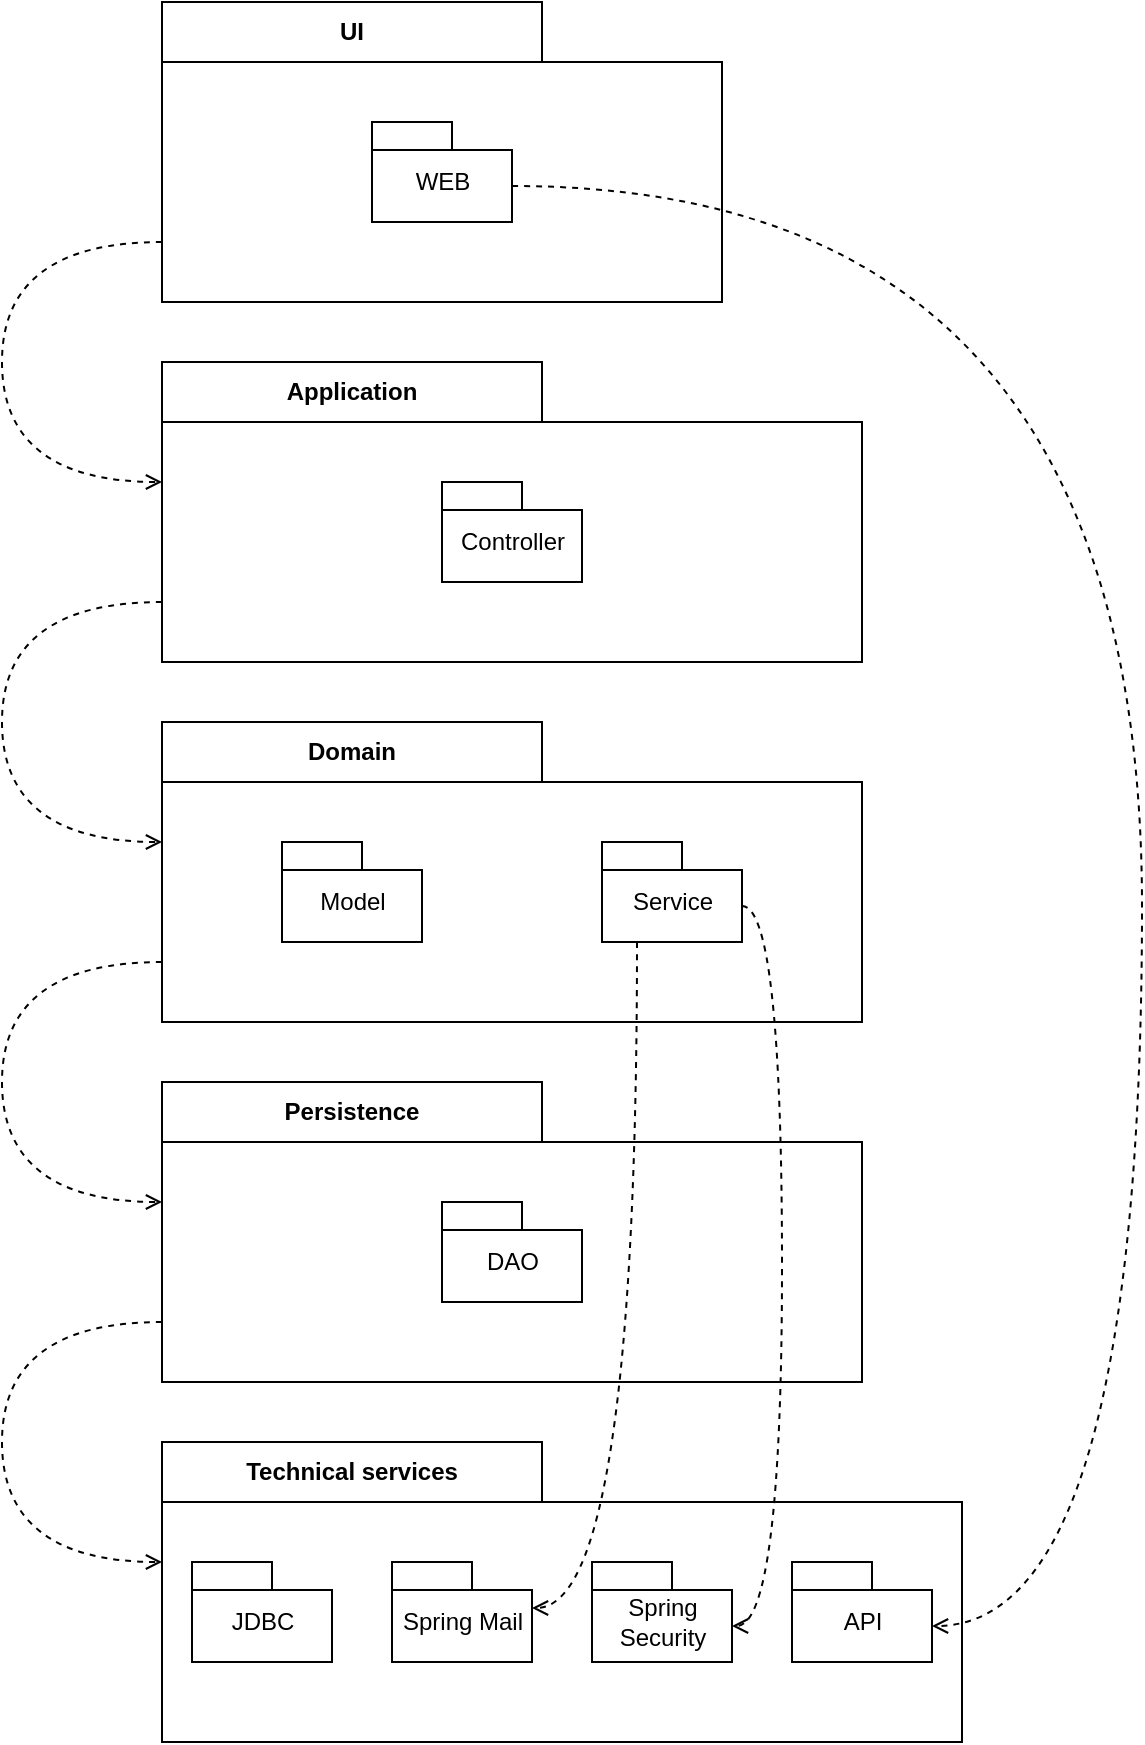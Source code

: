 <mxfile version="20.7.4" type="device"><diagram id="H6SxFCwdySjg2BjlYcR-" name="Pagina-1"><mxGraphModel dx="1147" dy="669" grid="1" gridSize="10" guides="1" tooltips="1" connect="1" arrows="1" fold="1" page="1" pageScale="1" pageWidth="3000" pageHeight="1169" math="0" shadow="0"><root><mxCell id="0"/><mxCell id="1" parent="0"/><mxCell id="VtgKq7E3ENAUNde0yEUg-14" value="" style="shape=folder;fontStyle=1;spacingTop=10;tabWidth=190;tabHeight=30;tabPosition=left;html=1;" vertex="1" parent="1"><mxGeometry x="470" y="880" width="400" height="150" as="geometry"/></mxCell><mxCell id="VtgKq7E3ENAUNde0yEUg-26" style="edgeStyle=orthogonalEdgeStyle;curved=1;orthogonalLoop=1;jettySize=auto;html=1;exitX=0;exitY=0;exitDx=0;exitDy=120;exitPerimeter=0;entryX=0;entryY=0;entryDx=0;entryDy=60;entryPerimeter=0;dashed=1;endArrow=open;endFill=0;" edge="1" parent="1" source="VtgKq7E3ENAUNde0yEUg-20" target="VtgKq7E3ENAUNde0yEUg-14"><mxGeometry relative="1" as="geometry"><Array as="points"><mxPoint x="390" y="820"/><mxPoint x="390" y="940"/></Array></mxGeometry></mxCell><mxCell id="VtgKq7E3ENAUNde0yEUg-20" value="" style="shape=folder;fontStyle=1;spacingTop=10;tabWidth=190;tabHeight=30;tabPosition=left;html=1;" vertex="1" parent="1"><mxGeometry x="470" y="700" width="350" height="150" as="geometry"/></mxCell><mxCell id="VtgKq7E3ENAUNde0yEUg-25" style="edgeStyle=orthogonalEdgeStyle;curved=1;orthogonalLoop=1;jettySize=auto;html=1;exitX=0;exitY=0;exitDx=0;exitDy=120;exitPerimeter=0;entryX=0;entryY=0;entryDx=0;entryDy=60;entryPerimeter=0;dashed=1;endArrow=open;endFill=0;" edge="1" parent="1" source="VtgKq7E3ENAUNde0yEUg-12" target="VtgKq7E3ENAUNde0yEUg-20"><mxGeometry relative="1" as="geometry"><Array as="points"><mxPoint x="390" y="640"/><mxPoint x="390" y="760"/></Array></mxGeometry></mxCell><mxCell id="VtgKq7E3ENAUNde0yEUg-12" value="" style="shape=folder;fontStyle=1;spacingTop=10;tabWidth=190;tabHeight=30;tabPosition=left;html=1;" vertex="1" parent="1"><mxGeometry x="470" y="520" width="350" height="150" as="geometry"/></mxCell><mxCell id="VtgKq7E3ENAUNde0yEUg-22" style="edgeStyle=orthogonalEdgeStyle;orthogonalLoop=1;jettySize=auto;html=1;exitX=0;exitY=0;exitDx=0;exitDy=120;exitPerimeter=0;entryX=0;entryY=0;entryDx=0;entryDy=60;entryPerimeter=0;curved=1;dashed=1;endArrow=open;endFill=0;" edge="1" parent="1" source="VtgKq7E3ENAUNde0yEUg-1" target="VtgKq7E3ENAUNde0yEUg-4"><mxGeometry relative="1" as="geometry"><Array as="points"><mxPoint x="390" y="280"/><mxPoint x="390" y="400"/></Array></mxGeometry></mxCell><mxCell id="VtgKq7E3ENAUNde0yEUg-1" value="" style="shape=folder;fontStyle=1;spacingTop=10;tabWidth=190;tabHeight=30;tabPosition=left;html=1;" vertex="1" parent="1"><mxGeometry x="470" y="160" width="280" height="150" as="geometry"/></mxCell><mxCell id="VtgKq7E3ENAUNde0yEUg-2" value="&lt;b&gt;UI&lt;/b&gt;" style="text;html=1;strokeColor=none;fillColor=none;align=center;verticalAlign=middle;whiteSpace=wrap;rounded=0;" vertex="1" parent="1"><mxGeometry x="470" y="160" width="190" height="30" as="geometry"/></mxCell><mxCell id="VtgKq7E3ENAUNde0yEUg-27" style="edgeStyle=orthogonalEdgeStyle;curved=1;orthogonalLoop=1;jettySize=auto;html=1;exitX=0;exitY=0;exitDx=70;exitDy=32;exitPerimeter=0;entryX=0;entryY=0;entryDx=70;entryDy=32;entryPerimeter=0;dashed=1;endArrow=open;endFill=0;" edge="1" parent="1" source="VtgKq7E3ENAUNde0yEUg-3" target="VtgKq7E3ENAUNde0yEUg-16"><mxGeometry relative="1" as="geometry"><Array as="points"><mxPoint x="960" y="252"/><mxPoint x="960" y="972"/></Array></mxGeometry></mxCell><mxCell id="VtgKq7E3ENAUNde0yEUg-3" value="&lt;span style=&quot;font-weight: normal;&quot;&gt;WEB&lt;/span&gt;" style="shape=folder;fontStyle=1;spacingTop=10;tabWidth=40;tabHeight=14;tabPosition=left;html=1;" vertex="1" parent="1"><mxGeometry x="575" y="220" width="70" height="50" as="geometry"/></mxCell><mxCell id="VtgKq7E3ENAUNde0yEUg-24" style="edgeStyle=orthogonalEdgeStyle;curved=1;orthogonalLoop=1;jettySize=auto;html=1;exitX=0;exitY=0;exitDx=0;exitDy=120;exitPerimeter=0;entryX=0;entryY=0;entryDx=0;entryDy=60;entryPerimeter=0;dashed=1;endArrow=open;endFill=0;" edge="1" parent="1" source="VtgKq7E3ENAUNde0yEUg-4" target="VtgKq7E3ENAUNde0yEUg-12"><mxGeometry relative="1" as="geometry"><Array as="points"><mxPoint x="390" y="460"/><mxPoint x="390" y="580"/></Array></mxGeometry></mxCell><mxCell id="VtgKq7E3ENAUNde0yEUg-4" value="" style="shape=folder;fontStyle=1;spacingTop=10;tabWidth=190;tabHeight=30;tabPosition=left;html=1;" vertex="1" parent="1"><mxGeometry x="470" y="340" width="350" height="150" as="geometry"/></mxCell><mxCell id="VtgKq7E3ENAUNde0yEUg-5" value="&lt;b&gt;Application&lt;/b&gt;" style="text;html=1;strokeColor=none;fillColor=none;align=center;verticalAlign=middle;whiteSpace=wrap;rounded=0;" vertex="1" parent="1"><mxGeometry x="470" y="340" width="190" height="30" as="geometry"/></mxCell><mxCell id="VtgKq7E3ENAUNde0yEUg-7" value="&lt;span style=&quot;font-weight: normal;&quot;&gt;Controller&lt;/span&gt;" style="shape=folder;fontStyle=1;spacingTop=10;tabWidth=40;tabHeight=14;tabPosition=left;html=1;" vertex="1" parent="1"><mxGeometry x="610" y="400" width="70" height="50" as="geometry"/></mxCell><mxCell id="VtgKq7E3ENAUNde0yEUg-10" value="&lt;b&gt;Domain&lt;/b&gt;" style="text;html=1;strokeColor=none;fillColor=none;align=center;verticalAlign=middle;whiteSpace=wrap;rounded=0;" vertex="1" parent="1"><mxGeometry x="470" y="520" width="190" height="30" as="geometry"/></mxCell><mxCell id="VtgKq7E3ENAUNde0yEUg-30" style="edgeStyle=orthogonalEdgeStyle;curved=1;orthogonalLoop=1;jettySize=auto;html=1;exitX=0;exitY=0;exitDx=70;exitDy=32;exitPerimeter=0;entryX=0;entryY=0;entryDx=70;entryDy=32;entryPerimeter=0;dashed=1;endArrow=open;endFill=0;" edge="1" parent="1" source="VtgKq7E3ENAUNde0yEUg-11" target="VtgKq7E3ENAUNde0yEUg-17"><mxGeometry relative="1" as="geometry"/></mxCell><mxCell id="VtgKq7E3ENAUNde0yEUg-31" style="edgeStyle=orthogonalEdgeStyle;curved=1;orthogonalLoop=1;jettySize=auto;html=1;exitX=0.25;exitY=1;exitDx=0;exitDy=0;exitPerimeter=0;entryX=0;entryY=0;entryDx=70;entryDy=23;entryPerimeter=0;dashed=1;endArrow=open;endFill=0;" edge="1" parent="1" source="VtgKq7E3ENAUNde0yEUg-11" target="VtgKq7E3ENAUNde0yEUg-18"><mxGeometry relative="1" as="geometry"/></mxCell><mxCell id="VtgKq7E3ENAUNde0yEUg-11" value="&lt;span style=&quot;font-weight: normal;&quot;&gt;Service&lt;br&gt;&lt;/span&gt;" style="shape=folder;fontStyle=1;spacingTop=10;tabWidth=40;tabHeight=14;tabPosition=left;html=1;" vertex="1" parent="1"><mxGeometry x="690" y="580" width="70" height="50" as="geometry"/></mxCell><mxCell id="VtgKq7E3ENAUNde0yEUg-13" value="&lt;span style=&quot;font-weight: normal;&quot;&gt;DAO&lt;/span&gt;" style="shape=folder;fontStyle=1;spacingTop=10;tabWidth=40;tabHeight=14;tabPosition=left;html=1;" vertex="1" parent="1"><mxGeometry x="610" y="760" width="70" height="50" as="geometry"/></mxCell><mxCell id="VtgKq7E3ENAUNde0yEUg-15" value="&lt;b&gt;Technical services&lt;/b&gt;" style="text;html=1;strokeColor=none;fillColor=none;align=center;verticalAlign=middle;whiteSpace=wrap;rounded=0;" vertex="1" parent="1"><mxGeometry x="470" y="880" width="190" height="30" as="geometry"/></mxCell><mxCell id="VtgKq7E3ENAUNde0yEUg-16" value="&lt;span style=&quot;font-weight: normal;&quot;&gt;API&lt;/span&gt;" style="shape=folder;fontStyle=1;spacingTop=10;tabWidth=40;tabHeight=14;tabPosition=left;html=1;" vertex="1" parent="1"><mxGeometry x="785" y="940" width="70" height="50" as="geometry"/></mxCell><mxCell id="VtgKq7E3ENAUNde0yEUg-17" value="&lt;span style=&quot;font-weight: normal;&quot;&gt;Spring&lt;br&gt;Security&lt;br&gt;&lt;/span&gt;" style="shape=folder;fontStyle=1;spacingTop=10;tabWidth=40;tabHeight=14;tabPosition=left;html=1;" vertex="1" parent="1"><mxGeometry x="685" y="940" width="70" height="50" as="geometry"/></mxCell><mxCell id="VtgKq7E3ENAUNde0yEUg-18" value="&lt;span style=&quot;font-weight: normal;&quot;&gt;Spring Mail&lt;br&gt;&lt;/span&gt;" style="shape=folder;fontStyle=1;spacingTop=10;tabWidth=40;tabHeight=14;tabPosition=left;html=1;" vertex="1" parent="1"><mxGeometry x="585" y="940" width="70" height="50" as="geometry"/></mxCell><mxCell id="VtgKq7E3ENAUNde0yEUg-19" value="&lt;span style=&quot;font-weight: normal;&quot;&gt;JDBC&lt;br&gt;&lt;/span&gt;" style="shape=folder;fontStyle=1;spacingTop=10;tabWidth=40;tabHeight=14;tabPosition=left;html=1;" vertex="1" parent="1"><mxGeometry x="485" y="940" width="70" height="50" as="geometry"/></mxCell><mxCell id="VtgKq7E3ENAUNde0yEUg-21" value="&lt;b&gt;Persistence&lt;/b&gt;" style="text;html=1;strokeColor=none;fillColor=none;align=center;verticalAlign=middle;whiteSpace=wrap;rounded=0;" vertex="1" parent="1"><mxGeometry x="470" y="700" width="190" height="30" as="geometry"/></mxCell><mxCell id="VtgKq7E3ENAUNde0yEUg-29" value="&lt;span style=&quot;font-weight: normal;&quot;&gt;Model&lt;/span&gt;" style="shape=folder;fontStyle=1;spacingTop=10;tabWidth=40;tabHeight=14;tabPosition=left;html=1;" vertex="1" parent="1"><mxGeometry x="530" y="580" width="70" height="50" as="geometry"/></mxCell></root></mxGraphModel></diagram></mxfile>